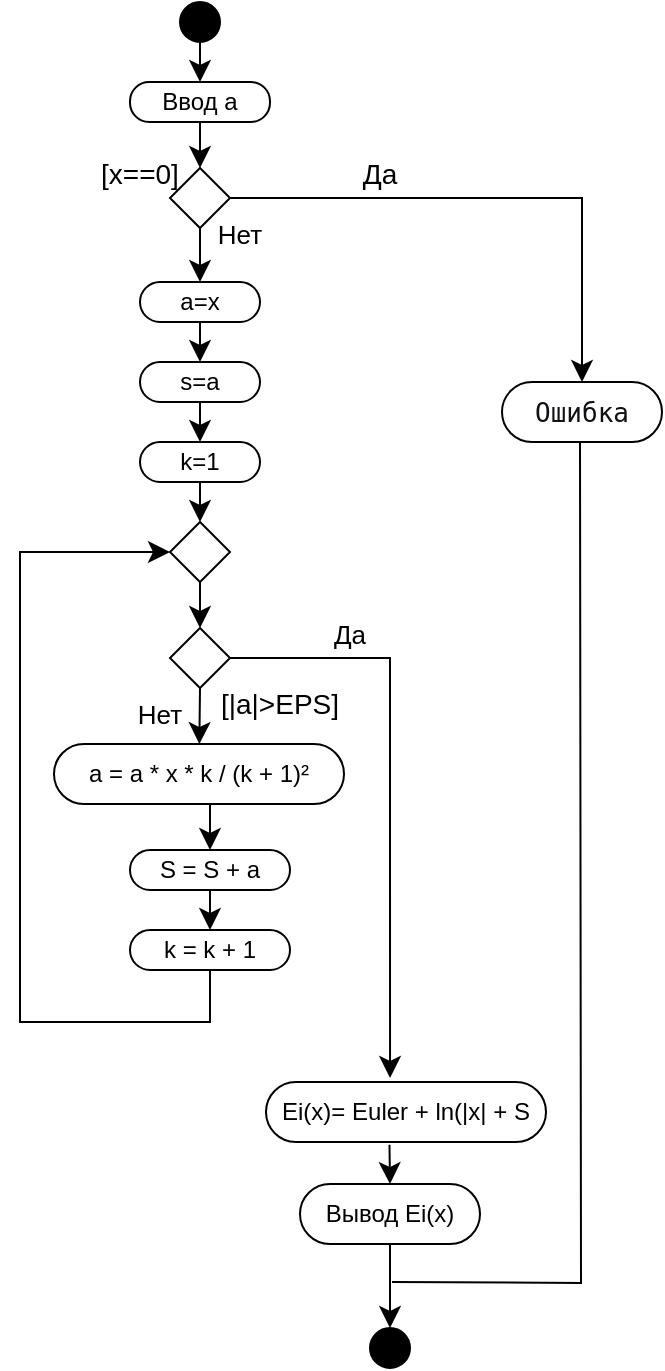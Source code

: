 <mxfile version="28.2.8">
  <diagram name="Página-1" id="oWkvDdaTfboNXTt6HXvx">
    <mxGraphModel dx="664" dy="669" grid="1" gridSize="10" guides="1" tooltips="1" connect="1" arrows="1" fold="1" page="1" pageScale="1" pageWidth="827" pageHeight="1169" math="0" shadow="0">
      <root>
        <mxCell id="0" />
        <mxCell id="1" parent="0" />
        <mxCell id="nCYRVnqM8s--QmvlYR8J-1" value="" style="ellipse;whiteSpace=wrap;html=1;aspect=fixed;fillColor=#000000;" vertex="1" parent="1">
          <mxGeometry x="210" y="20" width="20" height="20" as="geometry" />
        </mxCell>
        <mxCell id="nCYRVnqM8s--QmvlYR8J-2" value="Ввод а" style="rounded=1;whiteSpace=wrap;html=1;arcSize=48;" vertex="1" parent="1">
          <mxGeometry x="185" y="60" width="70" height="20" as="geometry" />
        </mxCell>
        <mxCell id="nCYRVnqM8s--QmvlYR8J-3" value="" style="rhombus;whiteSpace=wrap;html=1;" vertex="1" parent="1">
          <mxGeometry x="205" y="103" width="30" height="30" as="geometry" />
        </mxCell>
        <mxCell id="nCYRVnqM8s--QmvlYR8J-5" value="" style="ellipse;whiteSpace=wrap;html=1;aspect=fixed;fillColor=#000000;" vertex="1" parent="1">
          <mxGeometry x="305" y="683" width="20" height="20" as="geometry" />
        </mxCell>
        <mxCell id="nCYRVnqM8s--QmvlYR8J-6" value="a=x" style="rounded=1;whiteSpace=wrap;html=1;arcSize=50;" vertex="1" parent="1">
          <mxGeometry x="190" y="160" width="60" height="20" as="geometry" />
        </mxCell>
        <mxCell id="nCYRVnqM8s--QmvlYR8J-7" value="s=a" style="rounded=1;whiteSpace=wrap;html=1;arcSize=50;" vertex="1" parent="1">
          <mxGeometry x="190" y="200" width="60" height="20" as="geometry" />
        </mxCell>
        <mxCell id="nCYRVnqM8s--QmvlYR8J-8" value="k=1" style="rounded=1;whiteSpace=wrap;html=1;arcSize=50;" vertex="1" parent="1">
          <mxGeometry x="190" y="240" width="60" height="20" as="geometry" />
        </mxCell>
        <mxCell id="nCYRVnqM8s--QmvlYR8J-10" value="&lt;font style=&quot;font-size: 14px;&quot;&gt;[|a|&amp;gt;EPS]&lt;/font&gt;" style="text;html=1;whiteSpace=wrap;strokeColor=none;fillColor=none;align=center;verticalAlign=middle;rounded=0;fontSize=16;" vertex="1" parent="1">
          <mxGeometry x="230" y="360" width="60" height="19" as="geometry" />
        </mxCell>
        <mxCell id="nCYRVnqM8s--QmvlYR8J-12" value="a = a * x * k / (k + 1)²" style="rounded=1;whiteSpace=wrap;html=1;arcSize=50;" vertex="1" parent="1">
          <mxGeometry x="147" y="391" width="145" height="30" as="geometry" />
        </mxCell>
        <mxCell id="nCYRVnqM8s--QmvlYR8J-13" value="S = S + a" style="rounded=1;whiteSpace=wrap;html=1;arcSize=50;" vertex="1" parent="1">
          <mxGeometry x="185" y="444" width="80" height="20" as="geometry" />
        </mxCell>
        <mxCell id="nCYRVnqM8s--QmvlYR8J-14" value="k = k + 1" style="rounded=1;whiteSpace=wrap;html=1;arcSize=50;" vertex="1" parent="1">
          <mxGeometry x="185" y="484" width="80" height="20" as="geometry" />
        </mxCell>
        <mxCell id="nCYRVnqM8s--QmvlYR8J-15" value="" style="rhombus;whiteSpace=wrap;html=1;" vertex="1" parent="1">
          <mxGeometry x="205" y="280" width="30" height="30" as="geometry" />
        </mxCell>
        <mxCell id="nCYRVnqM8s--QmvlYR8J-17" value="Ei(x)= Euler + ln(|x| + S" style="rounded=1;whiteSpace=wrap;html=1;arcSize=50;" vertex="1" parent="1">
          <mxGeometry x="253" y="560" width="140" height="30" as="geometry" />
        </mxCell>
        <mxCell id="nCYRVnqM8s--QmvlYR8J-18" value="Вывод Ei(x)" style="rounded=1;whiteSpace=wrap;html=1;arcSize=50;" vertex="1" parent="1">
          <mxGeometry x="270" y="611" width="90" height="30" as="geometry" />
        </mxCell>
        <mxCell id="nCYRVnqM8s--QmvlYR8J-24" value="" style="endArrow=classic;html=1;rounded=0;fontSize=12;startSize=8;endSize=8;curved=1;entryX=0.5;entryY=0;entryDx=0;entryDy=0;" edge="1" parent="1" target="nCYRVnqM8s--QmvlYR8J-13">
          <mxGeometry width="50" height="50" relative="1" as="geometry">
            <mxPoint x="225" y="421" as="sourcePoint" />
            <mxPoint x="555" y="451" as="targetPoint" />
          </mxGeometry>
        </mxCell>
        <mxCell id="nCYRVnqM8s--QmvlYR8J-25" value="" style="endArrow=classic;html=1;rounded=0;fontSize=12;startSize=8;endSize=8;curved=1;exitX=0.5;exitY=1;exitDx=0;exitDy=0;entryX=0.5;entryY=0;entryDx=0;entryDy=0;" edge="1" parent="1" source="nCYRVnqM8s--QmvlYR8J-13" target="nCYRVnqM8s--QmvlYR8J-14">
          <mxGeometry width="50" height="50" relative="1" as="geometry">
            <mxPoint x="505" y="501" as="sourcePoint" />
            <mxPoint x="555" y="451" as="targetPoint" />
          </mxGeometry>
        </mxCell>
        <mxCell id="nCYRVnqM8s--QmvlYR8J-26" value="" style="endArrow=classic;html=1;rounded=0;fontSize=12;startSize=8;endSize=8;curved=1;exitX=0.5;exitY=1;exitDx=0;exitDy=0;entryX=0.5;entryY=0;entryDx=0;entryDy=0;" edge="1" parent="1" source="nCYRVnqM8s--QmvlYR8J-8" target="nCYRVnqM8s--QmvlYR8J-15">
          <mxGeometry width="50" height="50" relative="1" as="geometry">
            <mxPoint x="420" y="370" as="sourcePoint" />
            <mxPoint x="470" y="320" as="targetPoint" />
          </mxGeometry>
        </mxCell>
        <mxCell id="nCYRVnqM8s--QmvlYR8J-27" value="" style="endArrow=classic;html=1;rounded=0;fontSize=12;startSize=8;endSize=8;curved=1;exitX=0.5;exitY=1;exitDx=0;exitDy=0;entryX=0.5;entryY=0;entryDx=0;entryDy=0;" edge="1" parent="1" source="nCYRVnqM8s--QmvlYR8J-7" target="nCYRVnqM8s--QmvlYR8J-8">
          <mxGeometry width="50" height="50" relative="1" as="geometry">
            <mxPoint x="420" y="370" as="sourcePoint" />
            <mxPoint x="470" y="320" as="targetPoint" />
          </mxGeometry>
        </mxCell>
        <mxCell id="nCYRVnqM8s--QmvlYR8J-28" value="" style="endArrow=classic;html=1;rounded=0;fontSize=12;startSize=8;endSize=8;curved=1;exitX=0.5;exitY=1;exitDx=0;exitDy=0;" edge="1" parent="1" source="nCYRVnqM8s--QmvlYR8J-6" target="nCYRVnqM8s--QmvlYR8J-7">
          <mxGeometry width="50" height="50" relative="1" as="geometry">
            <mxPoint x="420" y="270" as="sourcePoint" />
            <mxPoint x="470" y="220" as="targetPoint" />
          </mxGeometry>
        </mxCell>
        <mxCell id="nCYRVnqM8s--QmvlYR8J-29" value="" style="endArrow=classic;html=1;rounded=0;fontSize=12;startSize=8;endSize=8;curved=1;exitX=0.5;exitY=1;exitDx=0;exitDy=0;" edge="1" parent="1" source="nCYRVnqM8s--QmvlYR8J-3" target="nCYRVnqM8s--QmvlYR8J-6">
          <mxGeometry width="50" height="50" relative="1" as="geometry">
            <mxPoint x="420" y="270" as="sourcePoint" />
            <mxPoint x="470" y="220" as="targetPoint" />
          </mxGeometry>
        </mxCell>
        <mxCell id="nCYRVnqM8s--QmvlYR8J-30" value="" style="endArrow=classic;html=1;rounded=0;fontSize=12;startSize=8;endSize=8;curved=1;exitX=0.5;exitY=1;exitDx=0;exitDy=0;entryX=0.5;entryY=0;entryDx=0;entryDy=0;" edge="1" parent="1" source="nCYRVnqM8s--QmvlYR8J-2" target="nCYRVnqM8s--QmvlYR8J-3">
          <mxGeometry width="50" height="50" relative="1" as="geometry">
            <mxPoint x="420" y="170" as="sourcePoint" />
            <mxPoint x="470" y="120" as="targetPoint" />
          </mxGeometry>
        </mxCell>
        <mxCell id="nCYRVnqM8s--QmvlYR8J-31" value="" style="endArrow=classic;html=1;rounded=0;fontSize=12;startSize=8;endSize=8;curved=1;exitX=0.5;exitY=1;exitDx=0;exitDy=0;entryX=0.5;entryY=0;entryDx=0;entryDy=0;" edge="1" parent="1" source="nCYRVnqM8s--QmvlYR8J-1" target="nCYRVnqM8s--QmvlYR8J-2">
          <mxGeometry width="50" height="50" relative="1" as="geometry">
            <mxPoint x="420" y="170" as="sourcePoint" />
            <mxPoint x="470" y="120" as="targetPoint" />
          </mxGeometry>
        </mxCell>
        <mxCell id="nCYRVnqM8s--QmvlYR8J-34" value="" style="endArrow=classic;html=1;rounded=0;fontSize=12;startSize=8;endSize=8;curved=1;exitX=0.441;exitY=1.044;exitDx=0;exitDy=0;exitPerimeter=0;entryX=0.5;entryY=0;entryDx=0;entryDy=0;" edge="1" parent="1" source="nCYRVnqM8s--QmvlYR8J-17" target="nCYRVnqM8s--QmvlYR8J-18">
          <mxGeometry width="50" height="50" relative="1" as="geometry">
            <mxPoint x="514" y="620" as="sourcePoint" />
            <mxPoint x="564" y="570" as="targetPoint" />
          </mxGeometry>
        </mxCell>
        <mxCell id="nCYRVnqM8s--QmvlYR8J-35" value="" style="endArrow=classic;html=1;rounded=0;fontSize=12;startSize=8;endSize=8;curved=1;exitX=0.5;exitY=1;exitDx=0;exitDy=0;entryX=0.5;entryY=0;entryDx=0;entryDy=0;" edge="1" parent="1" source="nCYRVnqM8s--QmvlYR8J-18" target="nCYRVnqM8s--QmvlYR8J-5">
          <mxGeometry width="50" height="50" relative="1" as="geometry">
            <mxPoint x="514" y="620" as="sourcePoint" />
            <mxPoint x="564" y="570" as="targetPoint" />
          </mxGeometry>
        </mxCell>
        <mxCell id="nCYRVnqM8s--QmvlYR8J-36" value="&lt;font style=&quot;font-size: 13px;&quot;&gt;Да&lt;/font&gt;" style="text;html=1;whiteSpace=wrap;strokeColor=none;fillColor=none;align=center;verticalAlign=middle;rounded=0;fontSize=16;" vertex="1" parent="1">
          <mxGeometry x="265" y="320" width="60" height="30" as="geometry" />
        </mxCell>
        <mxCell id="nCYRVnqM8s--QmvlYR8J-39" value="&lt;font style=&quot;font-size: 14px;&quot;&gt;[x==0]&lt;/font&gt;" style="text;html=1;whiteSpace=wrap;strokeColor=none;fillColor=none;align=center;verticalAlign=middle;rounded=0;fontSize=16;" vertex="1" parent="1">
          <mxGeometry x="160" y="90" width="60" height="30" as="geometry" />
        </mxCell>
        <mxCell id="nCYRVnqM8s--QmvlYR8J-40" value="&lt;font style=&quot;font-size: 14px;&quot;&gt;Да&lt;/font&gt;" style="text;html=1;whiteSpace=wrap;strokeColor=none;fillColor=none;align=center;verticalAlign=middle;rounded=0;fontSize=16;" vertex="1" parent="1">
          <mxGeometry x="280" y="90" width="60" height="30" as="geometry" />
        </mxCell>
        <mxCell id="nCYRVnqM8s--QmvlYR8J-41" value="&lt;font style=&quot;font-size: 13px;&quot;&gt;Нет&lt;/font&gt;" style="text;html=1;whiteSpace=wrap;strokeColor=none;fillColor=none;align=center;verticalAlign=middle;rounded=0;fontSize=16;" vertex="1" parent="1">
          <mxGeometry x="210" y="120" width="60" height="30" as="geometry" />
        </mxCell>
        <mxCell id="nCYRVnqM8s--QmvlYR8J-42" value="&lt;pre style=&quot;font-variant-numeric: normal; font-variant-east-asian: normal; font-variant-alternates: normal; font-size-adjust: none; font-kerning: auto; font-optical-sizing: auto; font-feature-settings: normal; font-variation-settings: normal; font-variant-position: normal; font-variant-emoji: normal; font-stretch: normal; font-size: 13px; line-height: 22px; font-family: Menlo, Monaco, Consolas, &amp;quot;Cascadia Mono&amp;quot;, &amp;quot;Ubuntu Mono&amp;quot;, &amp;quot;DejaVu Sans Mono&amp;quot;, &amp;quot;Liberation Mono&amp;quot;, &amp;quot;JetBrains Mono&amp;quot;, &amp;quot;Fira Code&amp;quot;, Cousine, &amp;quot;Roboto Mono&amp;quot;, &amp;quot;Courier New&amp;quot;, Courier, sans-serif, system-ui; overflow: auto; text-wrap-mode: wrap; word-break: break-all; padding: 16px; color: rgb(15, 17, 21); text-align: start; margin: 0px !important;&quot;&gt;Ошибка&lt;/pre&gt;" style="rounded=1;whiteSpace=wrap;html=1;arcSize=50;" vertex="1" parent="1">
          <mxGeometry x="371" y="210" width="80" height="30" as="geometry" />
        </mxCell>
        <mxCell id="nCYRVnqM8s--QmvlYR8J-44" value="" style="endArrow=classic;html=1;rounded=0;fontSize=12;startSize=8;endSize=8;edgeStyle=orthogonalEdgeStyle;exitX=1;exitY=0.5;exitDx=0;exitDy=0;entryX=0.5;entryY=0;entryDx=0;entryDy=0;" edge="1" parent="1" source="nCYRVnqM8s--QmvlYR8J-3" target="nCYRVnqM8s--QmvlYR8J-42">
          <mxGeometry width="50" height="50" relative="1" as="geometry">
            <mxPoint x="540" y="370" as="sourcePoint" />
            <mxPoint x="590" y="320" as="targetPoint" />
          </mxGeometry>
        </mxCell>
        <mxCell id="nCYRVnqM8s--QmvlYR8J-46" value="" style="rhombus;whiteSpace=wrap;html=1;" vertex="1" parent="1">
          <mxGeometry x="205" y="333" width="30" height="30" as="geometry" />
        </mxCell>
        <mxCell id="nCYRVnqM8s--QmvlYR8J-47" value="" style="endArrow=classic;html=1;rounded=0;fontSize=12;startSize=8;endSize=8;edgeStyle=orthogonalEdgeStyle;exitX=0.5;exitY=1;exitDx=0;exitDy=0;entryX=0;entryY=0.5;entryDx=0;entryDy=0;" edge="1" parent="1" source="nCYRVnqM8s--QmvlYR8J-14" target="nCYRVnqM8s--QmvlYR8J-15">
          <mxGeometry width="50" height="50" relative="1" as="geometry">
            <mxPoint x="420" y="490" as="sourcePoint" />
            <mxPoint x="470" y="440" as="targetPoint" />
            <Array as="points">
              <mxPoint x="225" y="530" />
              <mxPoint x="130" y="530" />
              <mxPoint x="130" y="295" />
            </Array>
          </mxGeometry>
        </mxCell>
        <mxCell id="nCYRVnqM8s--QmvlYR8J-48" value="" style="endArrow=classic;html=1;rounded=0;fontSize=12;startSize=8;endSize=8;curved=1;exitX=0.5;exitY=1;exitDx=0;exitDy=0;" edge="1" parent="1" source="nCYRVnqM8s--QmvlYR8J-46" target="nCYRVnqM8s--QmvlYR8J-12">
          <mxGeometry width="50" height="50" relative="1" as="geometry">
            <mxPoint x="420" y="490" as="sourcePoint" />
            <mxPoint x="470" y="440" as="targetPoint" />
          </mxGeometry>
        </mxCell>
        <mxCell id="nCYRVnqM8s--QmvlYR8J-51" value="" style="endArrow=classic;html=1;rounded=0;fontSize=12;startSize=8;endSize=8;curved=1;exitX=0.5;exitY=1;exitDx=0;exitDy=0;entryX=0.5;entryY=0;entryDx=0;entryDy=0;" edge="1" parent="1" source="nCYRVnqM8s--QmvlYR8J-15" target="nCYRVnqM8s--QmvlYR8J-46">
          <mxGeometry width="50" height="50" relative="1" as="geometry">
            <mxPoint x="420" y="390" as="sourcePoint" />
            <mxPoint x="470" y="340" as="targetPoint" />
          </mxGeometry>
        </mxCell>
        <mxCell id="nCYRVnqM8s--QmvlYR8J-52" value="" style="endArrow=classic;html=1;rounded=0;fontSize=12;startSize=8;endSize=8;edgeStyle=orthogonalEdgeStyle;exitX=1;exitY=0.5;exitDx=0;exitDy=0;entryX=0.443;entryY=-0.067;entryDx=0;entryDy=0;entryPerimeter=0;" edge="1" parent="1" source="nCYRVnqM8s--QmvlYR8J-46" target="nCYRVnqM8s--QmvlYR8J-17">
          <mxGeometry width="50" height="50" relative="1" as="geometry">
            <mxPoint x="420" y="490" as="sourcePoint" />
            <mxPoint x="470" y="440" as="targetPoint" />
          </mxGeometry>
        </mxCell>
        <mxCell id="nCYRVnqM8s--QmvlYR8J-53" value="" style="endArrow=none;html=1;rounded=0;fontSize=12;startSize=8;endSize=8;edgeStyle=orthogonalEdgeStyle;" edge="1" parent="1">
          <mxGeometry width="50" height="50" relative="1" as="geometry">
            <mxPoint x="316" y="660" as="sourcePoint" />
            <mxPoint x="410" y="240" as="targetPoint" />
          </mxGeometry>
        </mxCell>
        <mxCell id="nCYRVnqM8s--QmvlYR8J-54" value="&lt;font style=&quot;font-size: 13px;&quot;&gt;Нет&lt;/font&gt;" style="text;html=1;whiteSpace=wrap;strokeColor=none;fillColor=none;align=center;verticalAlign=middle;rounded=0;fontSize=16;" vertex="1" parent="1">
          <mxGeometry x="170" y="360" width="60" height="30" as="geometry" />
        </mxCell>
      </root>
    </mxGraphModel>
  </diagram>
</mxfile>
